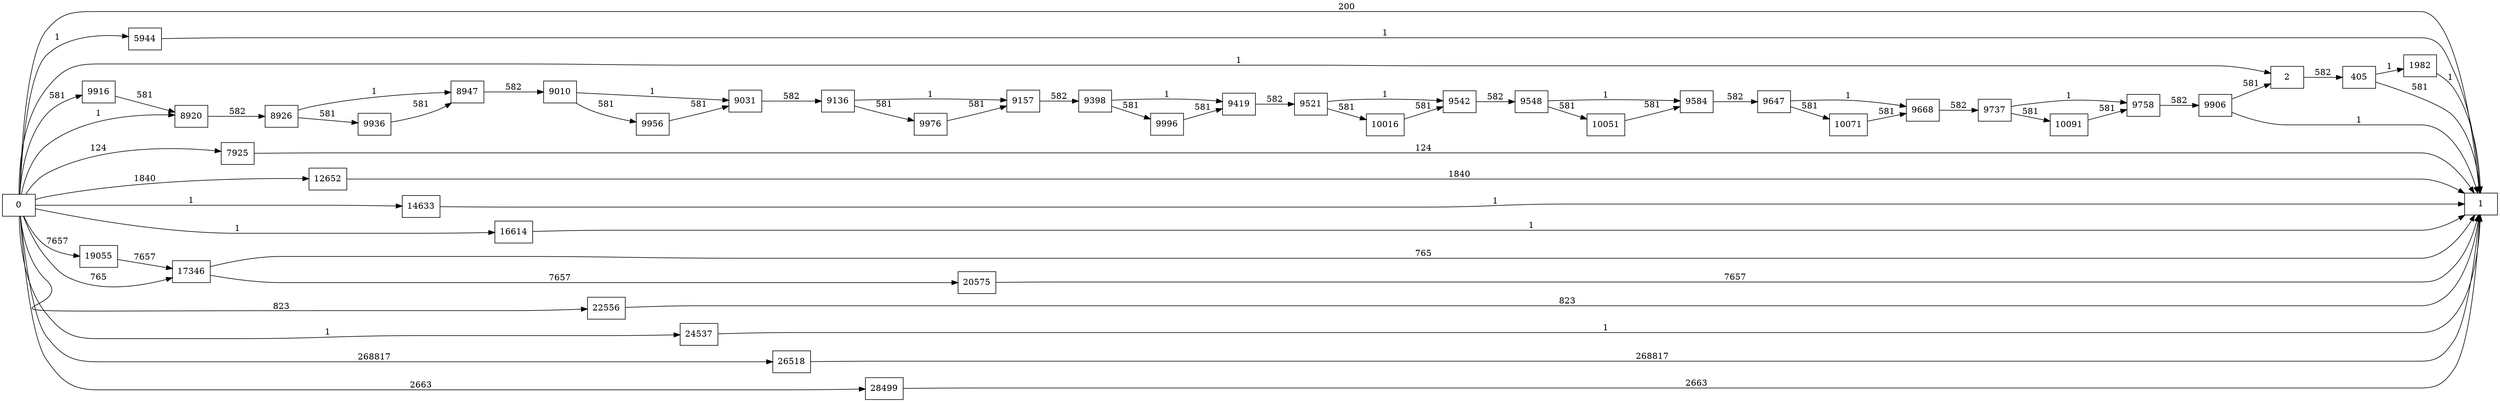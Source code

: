 digraph {
	graph [rankdir=LR]
	node [shape=rectangle]
	2 -> 405 [label=582]
	405 -> 1 [label=581]
	405 -> 1982 [label=1]
	1982 -> 1 [label=1]
	5944 -> 1 [label=1]
	7925 -> 1 [label=124]
	8920 -> 8926 [label=582]
	8926 -> 8947 [label=1]
	8926 -> 9936 [label=581]
	8947 -> 9010 [label=582]
	9010 -> 9031 [label=1]
	9010 -> 9956 [label=581]
	9031 -> 9136 [label=582]
	9136 -> 9157 [label=1]
	9136 -> 9976 [label=581]
	9157 -> 9398 [label=582]
	9398 -> 9419 [label=1]
	9398 -> 9996 [label=581]
	9419 -> 9521 [label=582]
	9521 -> 9542 [label=1]
	9521 -> 10016 [label=581]
	9542 -> 9548 [label=582]
	9548 -> 9584 [label=1]
	9548 -> 10051 [label=581]
	9584 -> 9647 [label=582]
	9647 -> 9668 [label=1]
	9647 -> 10071 [label=581]
	9668 -> 9737 [label=582]
	9737 -> 9758 [label=1]
	9737 -> 10091 [label=581]
	9758 -> 9906 [label=582]
	9906 -> 1 [label=1]
	9906 -> 2 [label=581]
	9916 -> 8920 [label=581]
	9936 -> 8947 [label=581]
	9956 -> 9031 [label=581]
	9976 -> 9157 [label=581]
	9996 -> 9419 [label=581]
	10016 -> 9542 [label=581]
	10051 -> 9584 [label=581]
	10071 -> 9668 [label=581]
	10091 -> 9758 [label=581]
	12652 -> 1 [label=1840]
	14633 -> 1 [label=1]
	16614 -> 1 [label=1]
	17346 -> 1 [label=765]
	17346 -> 20575 [label=7657]
	19055 -> 17346 [label=7657]
	20575 -> 1 [label=7657]
	22556 -> 1 [label=823]
	24537 -> 1 [label=1]
	26518 -> 1 [label=268817]
	28499 -> 1 [label=2663]
	0 -> 2 [label=1]
	0 -> 1 [label=200]
	0 -> 5944 [label=1]
	0 -> 7925 [label=124]
	0 -> 8920 [label=1]
	0 -> 9916 [label=581]
	0 -> 12652 [label=1840]
	0 -> 14633 [label=1]
	0 -> 16614 [label=1]
	0 -> 17346 [label=765]
	0 -> 19055 [label=7657]
	0 -> 22556 [label=823]
	0 -> 24537 [label=1]
	0 -> 26518 [label=268817]
	0 -> 28499 [label=2663]
}
